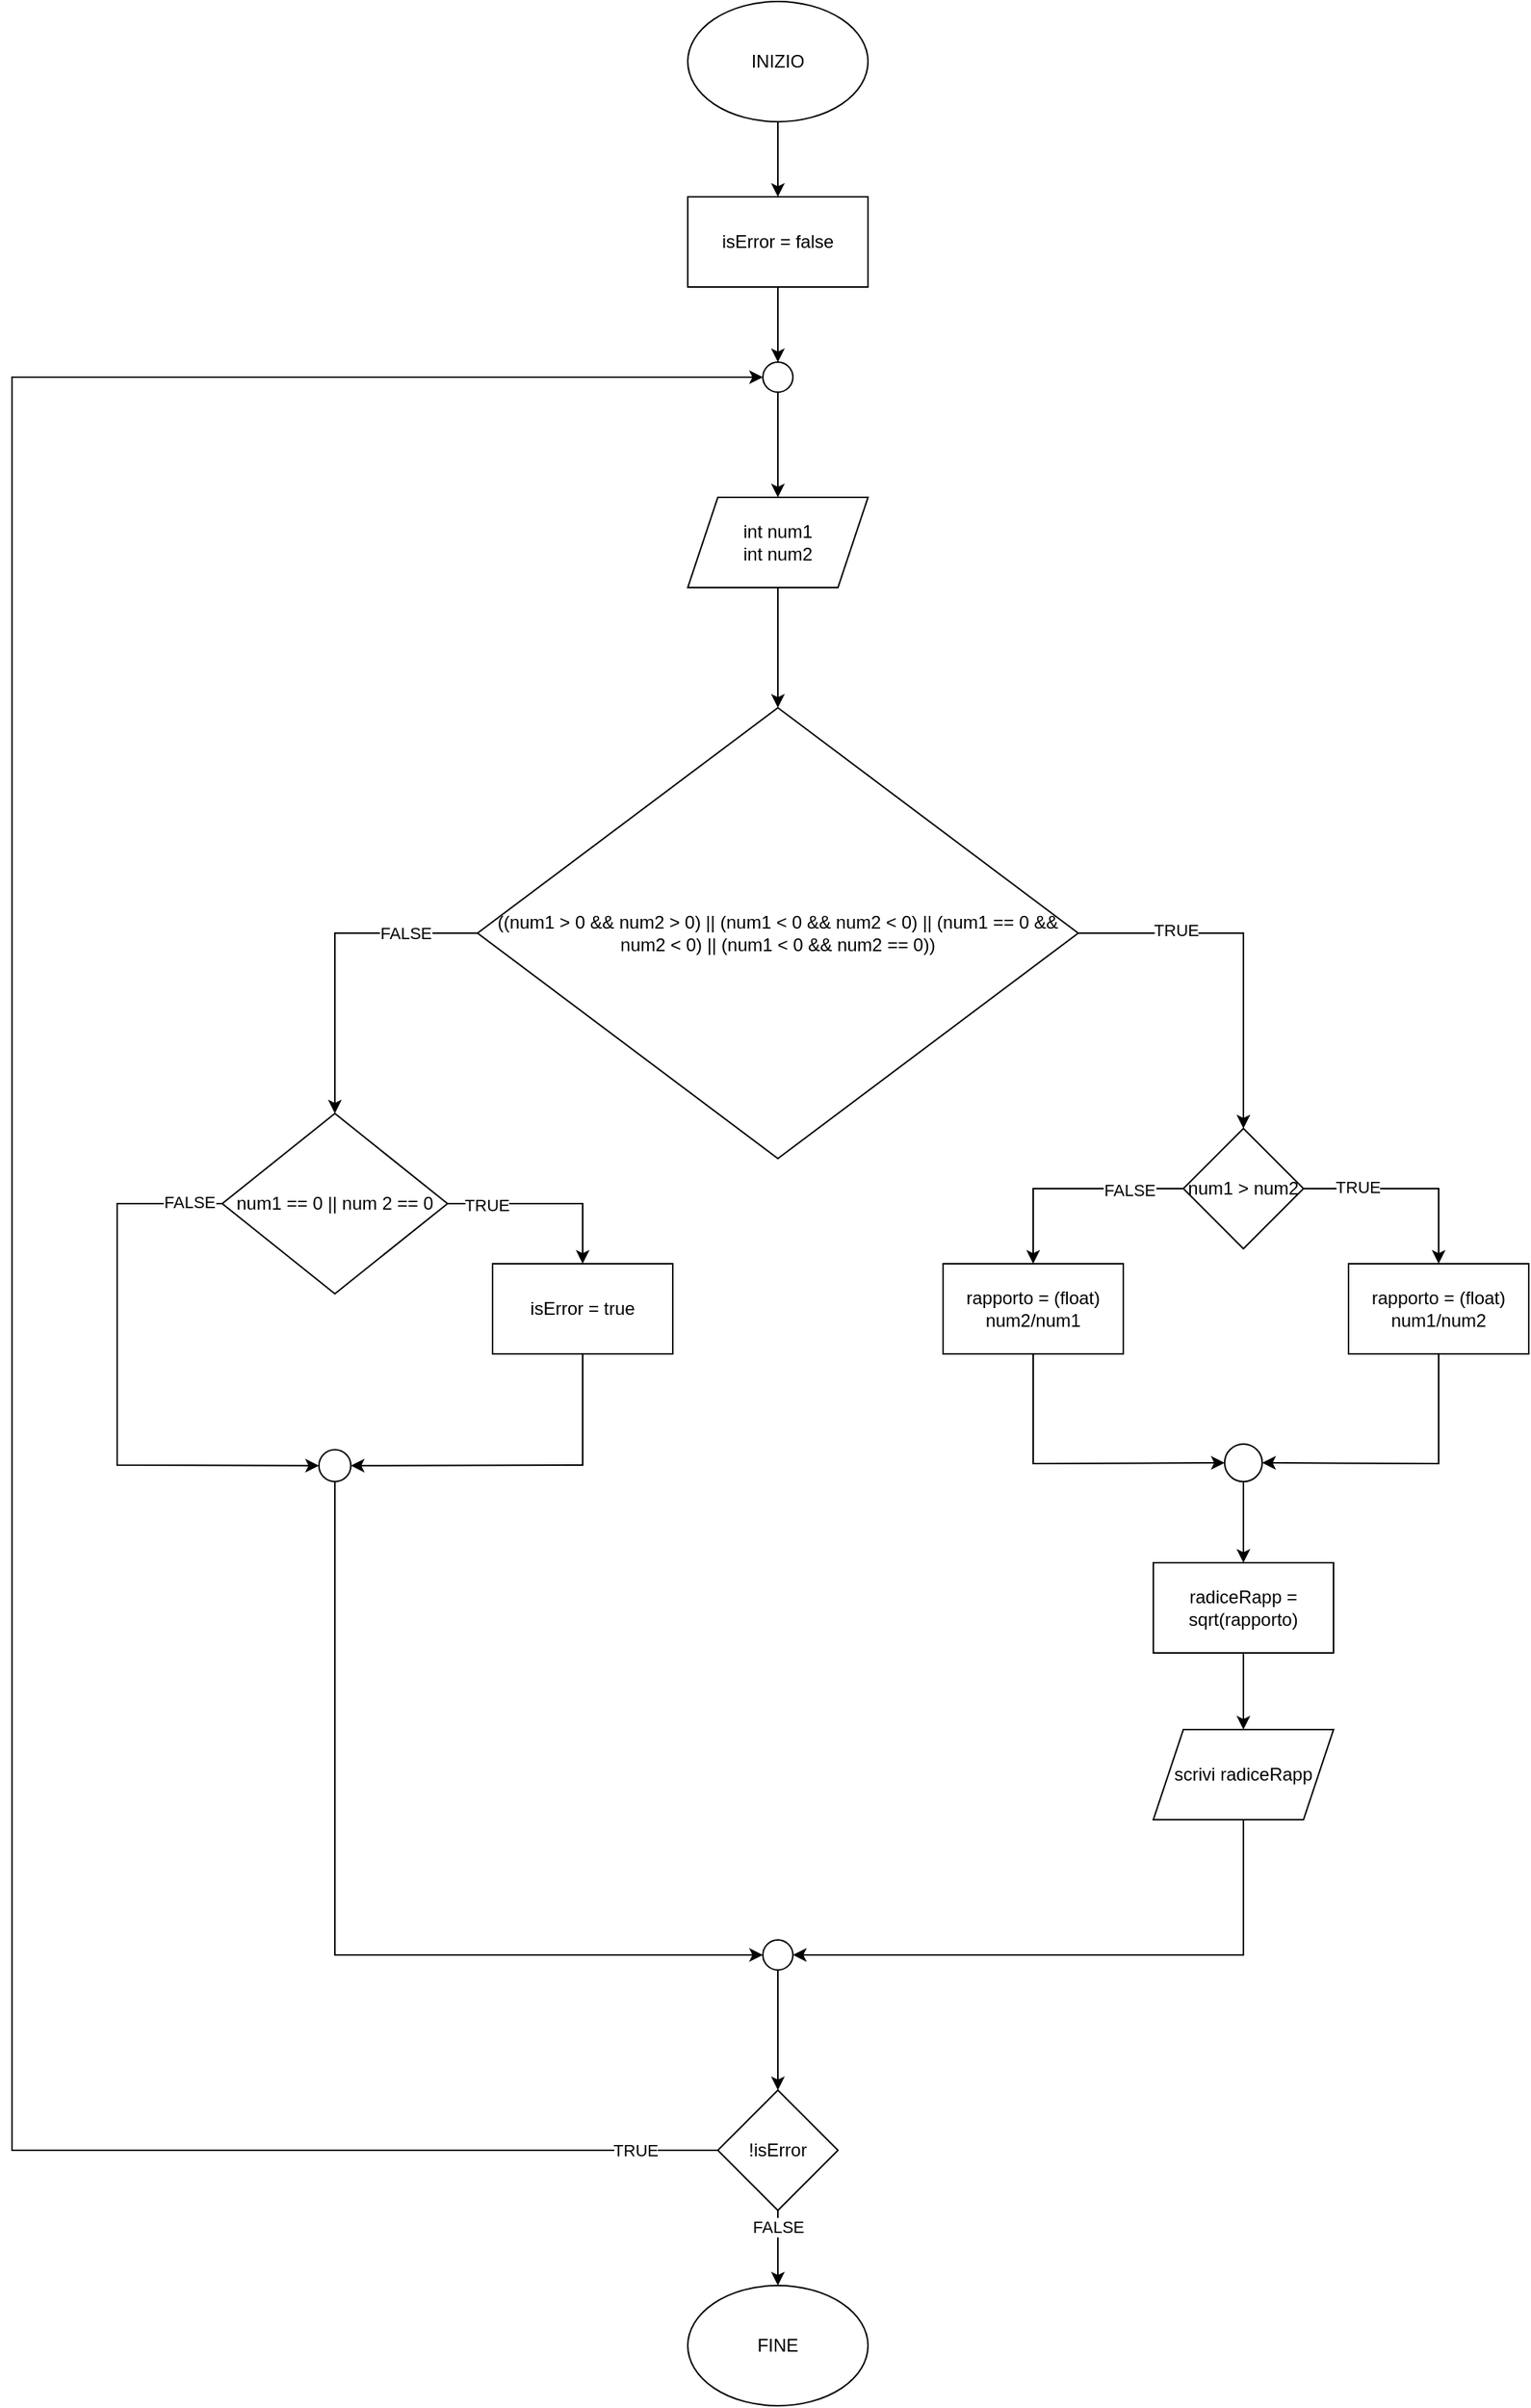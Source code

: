 <mxfile version="21.1.2" type="device">
  <diagram name="Pagina-1" id="dmp0vxMS9KQlnDw5U8-B">
    <mxGraphModel dx="2501" dy="844" grid="1" gridSize="10" guides="1" tooltips="1" connect="1" arrows="1" fold="1" page="1" pageScale="1" pageWidth="827" pageHeight="1169" math="0" shadow="0">
      <root>
        <mxCell id="0" />
        <mxCell id="1" parent="0" />
        <mxCell id="Pr4sY_NaBEQeOekx1Rcm-1" value="INIZIO" style="ellipse;whiteSpace=wrap;html=1;" vertex="1" parent="1">
          <mxGeometry x="330" y="130" width="120" height="80" as="geometry" />
        </mxCell>
        <mxCell id="Pr4sY_NaBEQeOekx1Rcm-2" value="isError = false" style="rounded=0;whiteSpace=wrap;html=1;" vertex="1" parent="1">
          <mxGeometry x="330" y="260" width="120" height="60" as="geometry" />
        </mxCell>
        <mxCell id="Pr4sY_NaBEQeOekx1Rcm-3" value="int num1&lt;br&gt;int num2" style="shape=parallelogram;perimeter=parallelogramPerimeter;whiteSpace=wrap;html=1;fixedSize=1;" vertex="1" parent="1">
          <mxGeometry x="330" y="460" width="120" height="60" as="geometry" />
        </mxCell>
        <mxCell id="Pr4sY_NaBEQeOekx1Rcm-4" value="" style="endArrow=classic;html=1;rounded=0;exitX=0.5;exitY=1;exitDx=0;exitDy=0;entryX=0.5;entryY=0;entryDx=0;entryDy=0;" edge="1" parent="1" source="Pr4sY_NaBEQeOekx1Rcm-1" target="Pr4sY_NaBEQeOekx1Rcm-2">
          <mxGeometry width="50" height="50" relative="1" as="geometry">
            <mxPoint x="340" y="450" as="sourcePoint" />
            <mxPoint x="330" y="330" as="targetPoint" />
          </mxGeometry>
        </mxCell>
        <mxCell id="Pr4sY_NaBEQeOekx1Rcm-5" value="" style="endArrow=classic;html=1;rounded=0;exitX=0.5;exitY=1;exitDx=0;exitDy=0;entryX=0.5;entryY=0;entryDx=0;entryDy=0;" edge="1" parent="1" source="Pr4sY_NaBEQeOekx1Rcm-2" target="Pr4sY_NaBEQeOekx1Rcm-6">
          <mxGeometry width="50" height="50" relative="1" as="geometry">
            <mxPoint x="340" y="450" as="sourcePoint" />
            <mxPoint x="390" y="400" as="targetPoint" />
          </mxGeometry>
        </mxCell>
        <mxCell id="Pr4sY_NaBEQeOekx1Rcm-6" value="" style="ellipse;whiteSpace=wrap;html=1;aspect=fixed;" vertex="1" parent="1">
          <mxGeometry x="380" y="370" width="20" height="20" as="geometry" />
        </mxCell>
        <mxCell id="Pr4sY_NaBEQeOekx1Rcm-7" value="" style="endArrow=classic;html=1;rounded=0;exitX=0.5;exitY=1;exitDx=0;exitDy=0;entryX=0.5;entryY=0;entryDx=0;entryDy=0;" edge="1" parent="1" source="Pr4sY_NaBEQeOekx1Rcm-6" target="Pr4sY_NaBEQeOekx1Rcm-3">
          <mxGeometry width="50" height="50" relative="1" as="geometry">
            <mxPoint x="340" y="550" as="sourcePoint" />
            <mxPoint x="390" y="500" as="targetPoint" />
          </mxGeometry>
        </mxCell>
        <mxCell id="Pr4sY_NaBEQeOekx1Rcm-8" value="((num1 &amp;gt; 0 &amp;amp;&amp;amp; num2 &amp;gt; 0) || (num1 &amp;lt; 0 &amp;amp;&amp;amp; num2 &amp;lt; 0) || (num1 == 0 &amp;amp;&amp;amp; num2 &amp;lt; 0) || (num1 &amp;lt; 0 &amp;amp;&amp;amp; num2 == 0))" style="rhombus;whiteSpace=wrap;html=1;" vertex="1" parent="1">
          <mxGeometry x="190" y="600" width="400" height="300" as="geometry" />
        </mxCell>
        <mxCell id="Pr4sY_NaBEQeOekx1Rcm-9" value="" style="endArrow=classic;html=1;rounded=0;exitX=0.5;exitY=1;exitDx=0;exitDy=0;entryX=0.5;entryY=0;entryDx=0;entryDy=0;" edge="1" parent="1" source="Pr4sY_NaBEQeOekx1Rcm-3" target="Pr4sY_NaBEQeOekx1Rcm-8">
          <mxGeometry width="50" height="50" relative="1" as="geometry">
            <mxPoint x="350" y="640" as="sourcePoint" />
            <mxPoint x="400" y="590" as="targetPoint" />
          </mxGeometry>
        </mxCell>
        <mxCell id="Pr4sY_NaBEQeOekx1Rcm-10" value="" style="endArrow=classic;html=1;rounded=0;exitX=1;exitY=0.5;exitDx=0;exitDy=0;entryX=0.5;entryY=0;entryDx=0;entryDy=0;" edge="1" parent="1" source="Pr4sY_NaBEQeOekx1Rcm-8" target="Pr4sY_NaBEQeOekx1Rcm-12">
          <mxGeometry width="50" height="50" relative="1" as="geometry">
            <mxPoint x="350" y="840" as="sourcePoint" />
            <mxPoint x="680" y="860" as="targetPoint" />
            <Array as="points">
              <mxPoint x="700" y="750" />
            </Array>
          </mxGeometry>
        </mxCell>
        <mxCell id="Pr4sY_NaBEQeOekx1Rcm-11" value="TRUE" style="edgeLabel;html=1;align=center;verticalAlign=middle;resizable=0;points=[];" vertex="1" connectable="0" parent="Pr4sY_NaBEQeOekx1Rcm-10">
          <mxGeometry x="-0.463" y="2" relative="1" as="geometry">
            <mxPoint as="offset" />
          </mxGeometry>
        </mxCell>
        <mxCell id="Pr4sY_NaBEQeOekx1Rcm-12" value="num1 &amp;gt; num2" style="rhombus;whiteSpace=wrap;html=1;" vertex="1" parent="1">
          <mxGeometry x="660" y="880" width="80" height="80" as="geometry" />
        </mxCell>
        <mxCell id="Pr4sY_NaBEQeOekx1Rcm-13" value="" style="endArrow=classic;html=1;rounded=0;exitX=1;exitY=0.5;exitDx=0;exitDy=0;entryX=0.5;entryY=0;entryDx=0;entryDy=0;" edge="1" parent="1" source="Pr4sY_NaBEQeOekx1Rcm-12" target="Pr4sY_NaBEQeOekx1Rcm-15">
          <mxGeometry width="50" height="50" relative="1" as="geometry">
            <mxPoint x="590" y="940" as="sourcePoint" />
            <mxPoint x="790" y="1040" as="targetPoint" />
            <Array as="points">
              <mxPoint x="830" y="920" />
            </Array>
          </mxGeometry>
        </mxCell>
        <mxCell id="Pr4sY_NaBEQeOekx1Rcm-14" value="TRUE" style="edgeLabel;html=1;align=center;verticalAlign=middle;resizable=0;points=[];" vertex="1" connectable="0" parent="Pr4sY_NaBEQeOekx1Rcm-13">
          <mxGeometry x="-0.491" y="1" relative="1" as="geometry">
            <mxPoint as="offset" />
          </mxGeometry>
        </mxCell>
        <mxCell id="Pr4sY_NaBEQeOekx1Rcm-15" value="rapporto = (float) num1/num2" style="rounded=0;whiteSpace=wrap;html=1;" vertex="1" parent="1">
          <mxGeometry x="770" y="970" width="120" height="60" as="geometry" />
        </mxCell>
        <mxCell id="Pr4sY_NaBEQeOekx1Rcm-16" value="" style="endArrow=classic;html=1;rounded=0;exitX=0;exitY=0.5;exitDx=0;exitDy=0;entryX=0.5;entryY=0;entryDx=0;entryDy=0;" edge="1" parent="1" source="Pr4sY_NaBEQeOekx1Rcm-12" target="Pr4sY_NaBEQeOekx1Rcm-18">
          <mxGeometry width="50" height="50" relative="1" as="geometry">
            <mxPoint x="590" y="930" as="sourcePoint" />
            <mxPoint x="530" y="960" as="targetPoint" />
            <Array as="points">
              <mxPoint x="560" y="920" />
            </Array>
          </mxGeometry>
        </mxCell>
        <mxCell id="Pr4sY_NaBEQeOekx1Rcm-17" value="FALSE" style="edgeLabel;html=1;align=center;verticalAlign=middle;resizable=0;points=[];" vertex="1" connectable="0" parent="Pr4sY_NaBEQeOekx1Rcm-16">
          <mxGeometry x="-0.517" y="1" relative="1" as="geometry">
            <mxPoint as="offset" />
          </mxGeometry>
        </mxCell>
        <mxCell id="Pr4sY_NaBEQeOekx1Rcm-18" value="rapporto = (float) num2/num1" style="rounded=0;whiteSpace=wrap;html=1;" vertex="1" parent="1">
          <mxGeometry x="500" y="970" width="120" height="60" as="geometry" />
        </mxCell>
        <mxCell id="Pr4sY_NaBEQeOekx1Rcm-19" value="" style="ellipse;whiteSpace=wrap;html=1;aspect=fixed;" vertex="1" parent="1">
          <mxGeometry x="687.5" y="1090" width="25" height="25" as="geometry" />
        </mxCell>
        <mxCell id="Pr4sY_NaBEQeOekx1Rcm-20" value="" style="endArrow=classic;html=1;rounded=0;exitX=0.5;exitY=1;exitDx=0;exitDy=0;entryX=1;entryY=0.5;entryDx=0;entryDy=0;" edge="1" parent="1" source="Pr4sY_NaBEQeOekx1Rcm-15" target="Pr4sY_NaBEQeOekx1Rcm-19">
          <mxGeometry width="50" height="50" relative="1" as="geometry">
            <mxPoint x="590" y="1030" as="sourcePoint" />
            <mxPoint x="640" y="980" as="targetPoint" />
            <Array as="points">
              <mxPoint x="830" y="1103" />
            </Array>
          </mxGeometry>
        </mxCell>
        <mxCell id="Pr4sY_NaBEQeOekx1Rcm-21" value="" style="endArrow=classic;html=1;rounded=0;exitX=0.5;exitY=1;exitDx=0;exitDy=0;entryX=0;entryY=0.5;entryDx=0;entryDy=0;" edge="1" parent="1" source="Pr4sY_NaBEQeOekx1Rcm-18" target="Pr4sY_NaBEQeOekx1Rcm-19">
          <mxGeometry width="50" height="50" relative="1" as="geometry">
            <mxPoint x="590" y="1030" as="sourcePoint" />
            <mxPoint x="640" y="980" as="targetPoint" />
            <Array as="points">
              <mxPoint x="560" y="1103" />
            </Array>
          </mxGeometry>
        </mxCell>
        <mxCell id="Pr4sY_NaBEQeOekx1Rcm-22" value="" style="endArrow=classic;html=1;rounded=0;exitX=0.5;exitY=1;exitDx=0;exitDy=0;entryX=0.5;entryY=0;entryDx=0;entryDy=0;" edge="1" parent="1" source="Pr4sY_NaBEQeOekx1Rcm-19" target="Pr4sY_NaBEQeOekx1Rcm-26">
          <mxGeometry width="50" height="50" relative="1" as="geometry">
            <mxPoint x="590" y="1230" as="sourcePoint" />
            <mxPoint x="710" y="1200" as="targetPoint" />
          </mxGeometry>
        </mxCell>
        <mxCell id="Pr4sY_NaBEQeOekx1Rcm-23" value="" style="endArrow=classic;html=1;rounded=0;exitX=0;exitY=0.5;exitDx=0;exitDy=0;entryX=0.5;entryY=0;entryDx=0;entryDy=0;" edge="1" parent="1" source="Pr4sY_NaBEQeOekx1Rcm-8" target="Pr4sY_NaBEQeOekx1Rcm-25">
          <mxGeometry width="50" height="50" relative="1" as="geometry">
            <mxPoint x="150" y="1030" as="sourcePoint" />
            <mxPoint x="90" y="960" as="targetPoint" />
            <Array as="points">
              <mxPoint x="95" y="750" />
            </Array>
          </mxGeometry>
        </mxCell>
        <mxCell id="Pr4sY_NaBEQeOekx1Rcm-24" value="FALSE" style="edgeLabel;html=1;align=center;verticalAlign=middle;resizable=0;points=[];" vertex="1" connectable="0" parent="Pr4sY_NaBEQeOekx1Rcm-23">
          <mxGeometry x="-0.549" y="-1" relative="1" as="geometry">
            <mxPoint y="1" as="offset" />
          </mxGeometry>
        </mxCell>
        <mxCell id="Pr4sY_NaBEQeOekx1Rcm-25" value="num1 == 0 || num 2 == 0" style="rhombus;whiteSpace=wrap;html=1;" vertex="1" parent="1">
          <mxGeometry x="20" y="870" width="150" height="120" as="geometry" />
        </mxCell>
        <mxCell id="Pr4sY_NaBEQeOekx1Rcm-26" value="radiceRapp = sqrt(rapporto)" style="rounded=0;whiteSpace=wrap;html=1;" vertex="1" parent="1">
          <mxGeometry x="640" y="1169" width="120" height="60" as="geometry" />
        </mxCell>
        <mxCell id="Pr4sY_NaBEQeOekx1Rcm-27" value="scrivi radiceRapp" style="shape=parallelogram;perimeter=parallelogramPerimeter;whiteSpace=wrap;html=1;fixedSize=1;" vertex="1" parent="1">
          <mxGeometry x="640" y="1280" width="120" height="60" as="geometry" />
        </mxCell>
        <mxCell id="Pr4sY_NaBEQeOekx1Rcm-28" value="" style="endArrow=classic;html=1;rounded=0;exitX=0.5;exitY=1;exitDx=0;exitDy=0;entryX=0.5;entryY=0;entryDx=0;entryDy=0;" edge="1" parent="1" source="Pr4sY_NaBEQeOekx1Rcm-26" target="Pr4sY_NaBEQeOekx1Rcm-27">
          <mxGeometry width="50" height="50" relative="1" as="geometry">
            <mxPoint x="550" y="1120" as="sourcePoint" />
            <mxPoint x="600" y="1070" as="targetPoint" />
          </mxGeometry>
        </mxCell>
        <mxCell id="Pr4sY_NaBEQeOekx1Rcm-29" value="" style="endArrow=classic;html=1;rounded=0;exitX=0.5;exitY=1;exitDx=0;exitDy=0;entryX=1;entryY=0.5;entryDx=0;entryDy=0;" edge="1" parent="1" source="Pr4sY_NaBEQeOekx1Rcm-27" target="Pr4sY_NaBEQeOekx1Rcm-37">
          <mxGeometry width="50" height="50" relative="1" as="geometry">
            <mxPoint x="550" y="1220" as="sourcePoint" />
            <mxPoint x="670" y="1420" as="targetPoint" />
            <Array as="points">
              <mxPoint x="700" y="1430" />
            </Array>
          </mxGeometry>
        </mxCell>
        <mxCell id="Pr4sY_NaBEQeOekx1Rcm-30" value="" style="endArrow=classic;html=1;rounded=0;exitX=1;exitY=0.5;exitDx=0;exitDy=0;entryX=0.5;entryY=0;entryDx=0;entryDy=0;" edge="1" parent="1" source="Pr4sY_NaBEQeOekx1Rcm-25" target="Pr4sY_NaBEQeOekx1Rcm-32">
          <mxGeometry width="50" height="50" relative="1" as="geometry">
            <mxPoint x="100" y="1010" as="sourcePoint" />
            <mxPoint x="260" y="1010" as="targetPoint" />
            <Array as="points">
              <mxPoint x="260" y="930" />
            </Array>
          </mxGeometry>
        </mxCell>
        <mxCell id="Pr4sY_NaBEQeOekx1Rcm-31" value="TRUE" style="edgeLabel;html=1;align=center;verticalAlign=middle;resizable=0;points=[];" vertex="1" connectable="0" parent="Pr4sY_NaBEQeOekx1Rcm-30">
          <mxGeometry x="-0.601" y="-1" relative="1" as="geometry">
            <mxPoint as="offset" />
          </mxGeometry>
        </mxCell>
        <mxCell id="Pr4sY_NaBEQeOekx1Rcm-32" value="isError = true" style="rounded=0;whiteSpace=wrap;html=1;" vertex="1" parent="1">
          <mxGeometry x="200" y="970" width="120" height="60" as="geometry" />
        </mxCell>
        <mxCell id="Pr4sY_NaBEQeOekx1Rcm-33" value="" style="endArrow=classic;html=1;rounded=0;exitX=0;exitY=0.5;exitDx=0;exitDy=0;entryX=0;entryY=0.5;entryDx=0;entryDy=0;" edge="1" parent="1" source="Pr4sY_NaBEQeOekx1Rcm-25" target="Pr4sY_NaBEQeOekx1Rcm-34">
          <mxGeometry width="50" height="50" relative="1" as="geometry">
            <mxPoint x="80" y="1010" as="sourcePoint" />
            <mxPoint x="-50" y="1000" as="targetPoint" />
            <Array as="points">
              <mxPoint x="-50" y="930" />
              <mxPoint x="-50" y="1104" />
            </Array>
          </mxGeometry>
        </mxCell>
        <mxCell id="Pr4sY_NaBEQeOekx1Rcm-36" value="FALSE" style="edgeLabel;html=1;align=center;verticalAlign=middle;resizable=0;points=[];" vertex="1" connectable="0" parent="Pr4sY_NaBEQeOekx1Rcm-33">
          <mxGeometry x="-0.885" y="-1" relative="1" as="geometry">
            <mxPoint as="offset" />
          </mxGeometry>
        </mxCell>
        <mxCell id="Pr4sY_NaBEQeOekx1Rcm-34" value="" style="ellipse;whiteSpace=wrap;html=1;aspect=fixed;" vertex="1" parent="1">
          <mxGeometry x="84.38" y="1093.75" width="21.25" height="21.25" as="geometry" />
        </mxCell>
        <mxCell id="Pr4sY_NaBEQeOekx1Rcm-35" value="" style="endArrow=classic;html=1;rounded=0;exitX=0.5;exitY=1;exitDx=0;exitDy=0;entryX=1;entryY=0.5;entryDx=0;entryDy=0;" edge="1" parent="1" source="Pr4sY_NaBEQeOekx1Rcm-32" target="Pr4sY_NaBEQeOekx1Rcm-34">
          <mxGeometry width="50" height="50" relative="1" as="geometry">
            <mxPoint x="80" y="1010" as="sourcePoint" />
            <mxPoint x="130" y="960" as="targetPoint" />
            <Array as="points">
              <mxPoint x="260" y="1104" />
            </Array>
          </mxGeometry>
        </mxCell>
        <mxCell id="Pr4sY_NaBEQeOekx1Rcm-37" value="" style="ellipse;whiteSpace=wrap;html=1;aspect=fixed;" vertex="1" parent="1">
          <mxGeometry x="380" y="1420" width="20" height="20" as="geometry" />
        </mxCell>
        <mxCell id="Pr4sY_NaBEQeOekx1Rcm-38" value="" style="endArrow=classic;html=1;rounded=0;exitX=0.5;exitY=1;exitDx=0;exitDy=0;entryX=0;entryY=0.5;entryDx=0;entryDy=0;" edge="1" parent="1" source="Pr4sY_NaBEQeOekx1Rcm-34" target="Pr4sY_NaBEQeOekx1Rcm-37">
          <mxGeometry width="50" height="50" relative="1" as="geometry">
            <mxPoint x="130" y="1310" as="sourcePoint" />
            <mxPoint x="180" y="1260" as="targetPoint" />
            <Array as="points">
              <mxPoint x="95" y="1430" />
            </Array>
          </mxGeometry>
        </mxCell>
        <mxCell id="Pr4sY_NaBEQeOekx1Rcm-39" value="" style="endArrow=classic;html=1;rounded=0;exitX=0.5;exitY=1;exitDx=0;exitDy=0;entryX=0.5;entryY=0;entryDx=0;entryDy=0;" edge="1" parent="1" source="Pr4sY_NaBEQeOekx1Rcm-37" target="Pr4sY_NaBEQeOekx1Rcm-40">
          <mxGeometry width="50" height="50" relative="1" as="geometry">
            <mxPoint x="330" y="1310" as="sourcePoint" />
            <mxPoint x="440" y="1510" as="targetPoint" />
          </mxGeometry>
        </mxCell>
        <mxCell id="Pr4sY_NaBEQeOekx1Rcm-40" value="!isError" style="rhombus;whiteSpace=wrap;html=1;" vertex="1" parent="1">
          <mxGeometry x="350" y="1520" width="80" height="80" as="geometry" />
        </mxCell>
        <mxCell id="Pr4sY_NaBEQeOekx1Rcm-41" value="" style="endArrow=classic;html=1;rounded=0;exitX=0;exitY=0.5;exitDx=0;exitDy=0;entryX=0;entryY=0.5;entryDx=0;entryDy=0;" edge="1" parent="1" source="Pr4sY_NaBEQeOekx1Rcm-40" target="Pr4sY_NaBEQeOekx1Rcm-6">
          <mxGeometry width="50" height="50" relative="1" as="geometry">
            <mxPoint x="330" y="1410" as="sourcePoint" />
            <mxPoint x="60" y="1260" as="targetPoint" />
            <Array as="points">
              <mxPoint x="-120" y="1560" />
              <mxPoint x="-120" y="380" />
            </Array>
          </mxGeometry>
        </mxCell>
        <mxCell id="Pr4sY_NaBEQeOekx1Rcm-42" value="TRUE" style="edgeLabel;html=1;align=center;verticalAlign=middle;resizable=0;points=[];" vertex="1" connectable="0" parent="Pr4sY_NaBEQeOekx1Rcm-41">
          <mxGeometry x="-0.949" relative="1" as="geometry">
            <mxPoint as="offset" />
          </mxGeometry>
        </mxCell>
        <mxCell id="Pr4sY_NaBEQeOekx1Rcm-43" value="" style="endArrow=classic;html=1;rounded=0;exitX=0.5;exitY=1;exitDx=0;exitDy=0;entryX=0.5;entryY=0;entryDx=0;entryDy=0;" edge="1" parent="1" source="Pr4sY_NaBEQeOekx1Rcm-40" target="Pr4sY_NaBEQeOekx1Rcm-45">
          <mxGeometry width="50" height="50" relative="1" as="geometry">
            <mxPoint x="330" y="1510" as="sourcePoint" />
            <mxPoint x="380" y="1700" as="targetPoint" />
          </mxGeometry>
        </mxCell>
        <mxCell id="Pr4sY_NaBEQeOekx1Rcm-44" value="FALSE" style="edgeLabel;html=1;align=center;verticalAlign=middle;resizable=0;points=[];" vertex="1" connectable="0" parent="Pr4sY_NaBEQeOekx1Rcm-43">
          <mxGeometry x="-0.56" relative="1" as="geometry">
            <mxPoint as="offset" />
          </mxGeometry>
        </mxCell>
        <mxCell id="Pr4sY_NaBEQeOekx1Rcm-45" value="FINE" style="ellipse;whiteSpace=wrap;html=1;" vertex="1" parent="1">
          <mxGeometry x="330" y="1650" width="120" height="80" as="geometry" />
        </mxCell>
      </root>
    </mxGraphModel>
  </diagram>
</mxfile>
